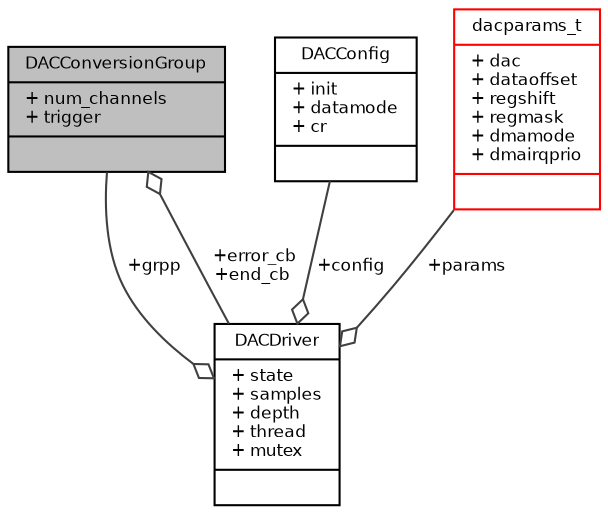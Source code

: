 digraph "DACConversionGroup"
{
  bgcolor="transparent";
  edge [fontname="Helvetica",fontsize="8",labelfontname="Helvetica",labelfontsize="8"];
  node [fontname="Helvetica",fontsize="8",shape=record];
  Node1 [label="{DACConversionGroup\n|+ num_channels\l+ trigger\l|}",height=0.2,width=0.4,color="black", fillcolor="grey75", style="filled", fontcolor="black"];
  Node2 -> Node1 [color="grey25",fontsize="8",style="solid",label=" +error_cb\n+end_cb" ,arrowhead="odiamond",fontname="Helvetica"];
  Node2 [label="{DACDriver\n|+ state\l+ samples\l+ depth\l+ thread\l+ mutex\l|}",height=0.2,width=0.4,color="black",URL="$struct_d_a_c_driver.html",tooltip="Structure representing a DAC driver. "];
  Node3 -> Node2 [color="grey25",fontsize="8",style="solid",label=" +config" ,arrowhead="odiamond",fontname="Helvetica"];
  Node3 [label="{DACConfig\n|+ init\l+ datamode\l+ cr\l|}",height=0.2,width=0.4,color="black",URL="$struct_d_a_c_config.html",tooltip="Driver configuration structure. "];
  Node4 -> Node2 [color="grey25",fontsize="8",style="solid",label=" +params" ,arrowhead="odiamond",fontname="Helvetica"];
  Node4 [label="{dacparams_t\n|+ dac\l+ dataoffset\l+ regshift\l+ regmask\l+ dmamode\l+ dmairqprio\l|}",height=0.2,width=0.4,color="red",URL="$structdacparams__t.html",tooltip="DAC channel parameters type. "];
  Node1 -> Node2 [color="grey25",fontsize="8",style="solid",label=" +grpp" ,arrowhead="odiamond",fontname="Helvetica"];
}
